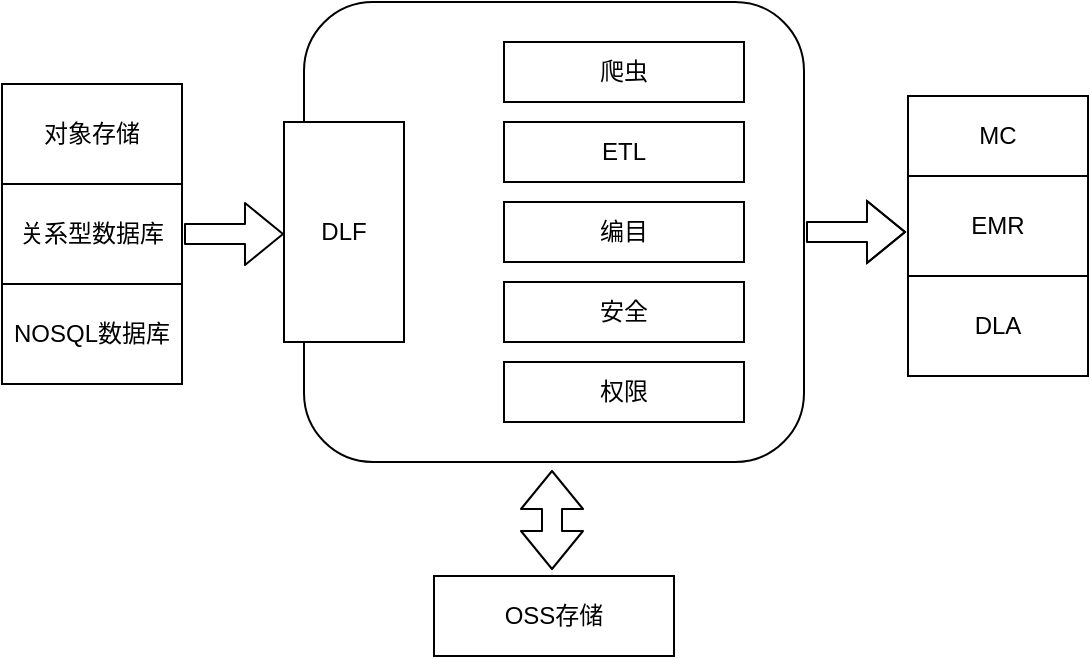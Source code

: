<mxfile version="14.1.1" type="github">
  <diagram id="SX0blJd6wiv9ZZEwL6Su" name="Page-1">
    <mxGraphModel dx="946" dy="540" grid="1" gridSize="10" guides="1" tooltips="1" connect="1" arrows="1" fold="1" page="1" pageScale="1" pageWidth="827" pageHeight="1169" math="0" shadow="0">
      <root>
        <mxCell id="0" />
        <mxCell id="1" parent="0" />
        <mxCell id="jAtgiDQ0W3NGB4WdNtSB-1" value="" style="shape=flexArrow;endArrow=classic;html=1;" edge="1" parent="1">
          <mxGeometry width="50" height="50" relative="1" as="geometry">
            <mxPoint x="170" y="226" as="sourcePoint" />
            <mxPoint x="220" y="226" as="targetPoint" />
          </mxGeometry>
        </mxCell>
        <mxCell id="jAtgiDQ0W3NGB4WdNtSB-2" value="" style="rounded=1;whiteSpace=wrap;html=1;" vertex="1" parent="1">
          <mxGeometry x="230" y="110" width="250" height="230" as="geometry" />
        </mxCell>
        <mxCell id="jAtgiDQ0W3NGB4WdNtSB-3" value="爬虫" style="rounded=0;whiteSpace=wrap;html=1;" vertex="1" parent="1">
          <mxGeometry x="330" y="130" width="120" height="30" as="geometry" />
        </mxCell>
        <mxCell id="jAtgiDQ0W3NGB4WdNtSB-4" value="ETL" style="rounded=0;whiteSpace=wrap;html=1;" vertex="1" parent="1">
          <mxGeometry x="330" y="170" width="120" height="30" as="geometry" />
        </mxCell>
        <mxCell id="jAtgiDQ0W3NGB4WdNtSB-5" value="编目" style="rounded=0;whiteSpace=wrap;html=1;" vertex="1" parent="1">
          <mxGeometry x="330" y="210" width="120" height="30" as="geometry" />
        </mxCell>
        <mxCell id="jAtgiDQ0W3NGB4WdNtSB-6" value="安全" style="rounded=0;whiteSpace=wrap;html=1;" vertex="1" parent="1">
          <mxGeometry x="330" y="250" width="120" height="30" as="geometry" />
        </mxCell>
        <mxCell id="jAtgiDQ0W3NGB4WdNtSB-7" value="权限" style="rounded=0;whiteSpace=wrap;html=1;" vertex="1" parent="1">
          <mxGeometry x="330" y="290" width="120" height="30" as="geometry" />
        </mxCell>
        <mxCell id="jAtgiDQ0W3NGB4WdNtSB-8" value="" style="group" vertex="1" connectable="0" parent="1">
          <mxGeometry x="79" y="151" width="90" height="150" as="geometry" />
        </mxCell>
        <mxCell id="HQ5COfOKyZXQwBdg0V2F-1" value="对象存储" style="rounded=0;whiteSpace=wrap;html=1;" parent="jAtgiDQ0W3NGB4WdNtSB-8" vertex="1">
          <mxGeometry width="90" height="50" as="geometry" />
        </mxCell>
        <mxCell id="HQ5COfOKyZXQwBdg0V2F-2" value="关系型数据库" style="rounded=0;whiteSpace=wrap;html=1;" parent="jAtgiDQ0W3NGB4WdNtSB-8" vertex="1">
          <mxGeometry y="50" width="90" height="50" as="geometry" />
        </mxCell>
        <mxCell id="HQ5COfOKyZXQwBdg0V2F-3" value="NOSQL数据库" style="rounded=0;whiteSpace=wrap;html=1;" parent="jAtgiDQ0W3NGB4WdNtSB-8" vertex="1">
          <mxGeometry y="100" width="90" height="50" as="geometry" />
        </mxCell>
        <mxCell id="jAtgiDQ0W3NGB4WdNtSB-9" value="OSS存储" style="rounded=0;whiteSpace=wrap;html=1;" vertex="1" parent="1">
          <mxGeometry x="295" y="397" width="120" height="40" as="geometry" />
        </mxCell>
        <mxCell id="jAtgiDQ0W3NGB4WdNtSB-10" value="" style="shape=flexArrow;endArrow=classic;startArrow=classic;html=1;" edge="1" parent="1">
          <mxGeometry width="50" height="50" relative="1" as="geometry">
            <mxPoint x="354" y="394" as="sourcePoint" />
            <mxPoint x="354" y="344" as="targetPoint" />
          </mxGeometry>
        </mxCell>
        <mxCell id="jAtgiDQ0W3NGB4WdNtSB-11" value="DLF" style="rounded=0;whiteSpace=wrap;html=1;" vertex="1" parent="1">
          <mxGeometry x="220" y="170" width="60" height="110" as="geometry" />
        </mxCell>
        <mxCell id="jAtgiDQ0W3NGB4WdNtSB-15" value="" style="shape=flexArrow;endArrow=classic;html=1;" edge="1" parent="1">
          <mxGeometry width="50" height="50" relative="1" as="geometry">
            <mxPoint x="481" y="225" as="sourcePoint" />
            <mxPoint x="531" y="225" as="targetPoint" />
            <Array as="points">
              <mxPoint x="701" y="225" />
            </Array>
          </mxGeometry>
        </mxCell>
        <mxCell id="jAtgiDQ0W3NGB4WdNtSB-16" value="" style="group" vertex="1" connectable="0" parent="1">
          <mxGeometry x="532" y="157" width="90" height="140" as="geometry" />
        </mxCell>
        <mxCell id="jAtgiDQ0W3NGB4WdNtSB-12" value="MC" style="rounded=0;whiteSpace=wrap;html=1;aspect=fixed;" vertex="1" parent="jAtgiDQ0W3NGB4WdNtSB-16">
          <mxGeometry width="90" height="40" as="geometry" />
        </mxCell>
        <mxCell id="jAtgiDQ0W3NGB4WdNtSB-13" value="EMR" style="rounded=0;whiteSpace=wrap;html=1;" vertex="1" parent="jAtgiDQ0W3NGB4WdNtSB-16">
          <mxGeometry y="40" width="90" height="50" as="geometry" />
        </mxCell>
        <mxCell id="jAtgiDQ0W3NGB4WdNtSB-14" value="DLA" style="rounded=0;whiteSpace=wrap;html=1;" vertex="1" parent="jAtgiDQ0W3NGB4WdNtSB-16">
          <mxGeometry y="90" width="90" height="50" as="geometry" />
        </mxCell>
      </root>
    </mxGraphModel>
  </diagram>
</mxfile>
